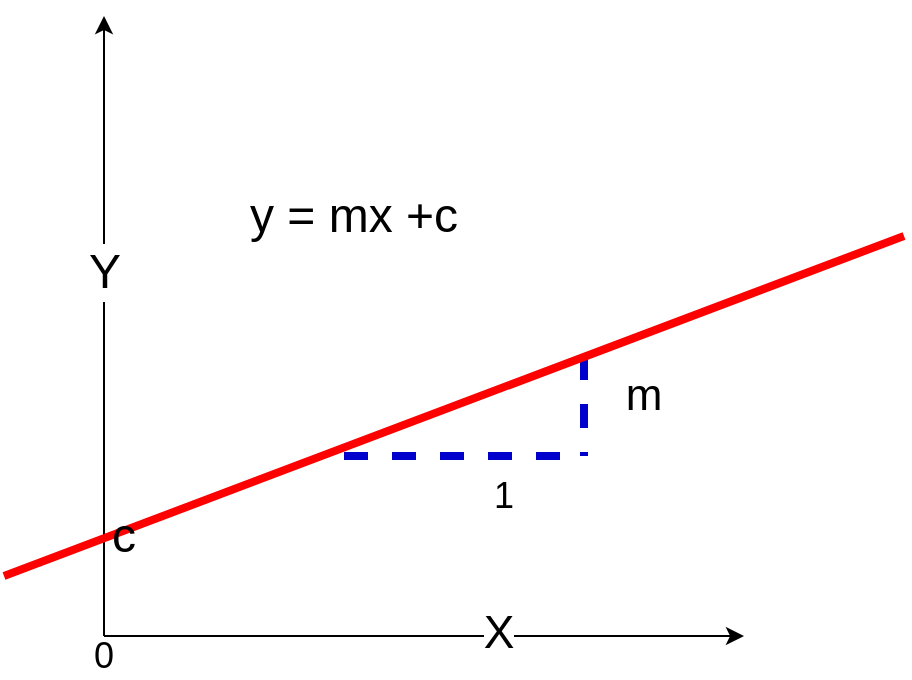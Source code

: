 <mxGraphModel grid="1" gridSize="10" guides="1" tooltips="1" connect="1" arrows="1" fold="1" page="1" pageScale="1" pageWidth="827" pageHeight="1169" background="#ffffff"><root><mxCell id="0"/><mxCell id="1" parent="0"/><mxCell id="2" value="" style="endArrow=classic;html=1;" parent="1" edge="1"><mxGeometry width="50" height="50" relative="1" as="geometry"><mxPoint x="120" y="320" as="sourcePoint"/><mxPoint x="120" y="10" as="targetPoint"/></mxGeometry></mxCell><mxCell id="5" value="&lt;font style=&quot;font-size: 24px&quot;&gt;Y&lt;/font&gt;" style="text;html=1;resizable=0;points=[];align=center;verticalAlign=middle;labelBackgroundColor=#ffffff;" parent="2" vertex="1" connectable="0"><mxGeometry x="0.174" relative="1" as="geometry"><mxPoint as="offset"/></mxGeometry></mxCell><mxCell id="3" value="" style="endArrow=classic;html=1;" parent="1" edge="1"><mxGeometry width="50" height="50" relative="1" as="geometry"><mxPoint x="120" y="320" as="sourcePoint"/><mxPoint x="440" y="320" as="targetPoint"/></mxGeometry></mxCell><mxCell id="4" value="&lt;font style=&quot;font-size: 23px&quot;&gt;X&lt;/font&gt;" style="text;html=1;resizable=0;points=[];align=center;verticalAlign=middle;labelBackgroundColor=#ffffff;" parent="3" vertex="1" connectable="0"><mxGeometry x="0.227" y="2" relative="1" as="geometry"><mxPoint as="offset"/></mxGeometry></mxCell><mxCell id="11" value="" style="endArrow=none;dashed=1;html=1;strokeColor=#0000CC;strokeWidth=4;" parent="1" edge="1"><mxGeometry width="50" height="50" relative="1" as="geometry"><mxPoint x="240" y="230" as="sourcePoint"/><mxPoint x="360" y="230" as="targetPoint"/></mxGeometry></mxCell><mxCell id="12" value="" style="endArrow=none;dashed=1;html=1;strokeColor=#0000CC;strokeWidth=4;" parent="1" edge="1"><mxGeometry width="50" height="50" relative="1" as="geometry"><mxPoint x="360" y="180" as="sourcePoint"/><mxPoint x="360" y="230" as="targetPoint"/></mxGeometry></mxCell><mxCell id="13" value="&lt;font style=&quot;font-size: 22px&quot;&gt;m&lt;/font&gt;" style="text;html=1;strokeColor=none;fillColor=none;align=center;verticalAlign=middle;whiteSpace=wrap;rounded=0;" parent="1" vertex="1"><mxGeometry x="370" y="190" width="40" height="20" as="geometry"/></mxCell><mxCell id="14" value="&lt;font style=&quot;font-size: 18px&quot;&gt;1&lt;/font&gt;" style="text;html=1;strokeColor=none;fillColor=none;align=center;verticalAlign=middle;whiteSpace=wrap;rounded=0;" parent="1" vertex="1"><mxGeometry x="300" y="240" width="40" height="20" as="geometry"/></mxCell><mxCell id="15" value="&lt;font style=&quot;font-size: 18px&quot;&gt;0&lt;/font&gt;" style="text;html=1;strokeColor=none;fillColor=none;align=center;verticalAlign=middle;whiteSpace=wrap;rounded=0;" parent="1" vertex="1"><mxGeometry x="100" y="320" width="40" height="20" as="geometry"/></mxCell><mxCell id="16" value="&lt;font style=&quot;font-size: 24px&quot;&gt;y = mx +c&lt;/font&gt;" style="text;html=1;strokeColor=none;fillColor=none;align=center;verticalAlign=middle;whiteSpace=wrap;rounded=0;" parent="1" vertex="1"><mxGeometry x="190" y="100" width="110" height="20" as="geometry"/></mxCell><mxCell id="6" value="" style="endArrow=none;html=1;strokeColor=#FF0000;strokeWidth=4;" parent="1" edge="1"><mxGeometry width="50" height="50" relative="1" as="geometry"><mxPoint x="70" y="290" as="sourcePoint"/><mxPoint x="520" y="120" as="targetPoint"/></mxGeometry></mxCell><mxCell id="17" value="&lt;font style=&quot;font-size: 24px&quot;&gt;c&lt;/font&gt;" style="text;html=1;strokeColor=none;fillColor=none;align=center;verticalAlign=middle;whiteSpace=wrap;rounded=0;" parent="1" vertex="1"><mxGeometry x="110" y="260" width="40" height="20" as="geometry"/></mxCell></root></mxGraphModel>